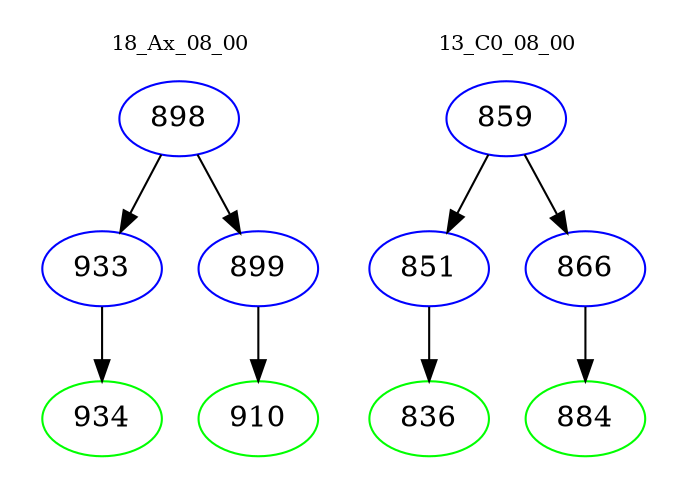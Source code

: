 digraph{
subgraph cluster_0 {
color = white
label = "18_Ax_08_00";
fontsize=10;
T0_898 [label="898", color="blue"]
T0_898 -> T0_933 [color="black"]
T0_933 [label="933", color="blue"]
T0_933 -> T0_934 [color="black"]
T0_934 [label="934", color="green"]
T0_898 -> T0_899 [color="black"]
T0_899 [label="899", color="blue"]
T0_899 -> T0_910 [color="black"]
T0_910 [label="910", color="green"]
}
subgraph cluster_1 {
color = white
label = "13_C0_08_00";
fontsize=10;
T1_859 [label="859", color="blue"]
T1_859 -> T1_851 [color="black"]
T1_851 [label="851", color="blue"]
T1_851 -> T1_836 [color="black"]
T1_836 [label="836", color="green"]
T1_859 -> T1_866 [color="black"]
T1_866 [label="866", color="blue"]
T1_866 -> T1_884 [color="black"]
T1_884 [label="884", color="green"]
}
}
